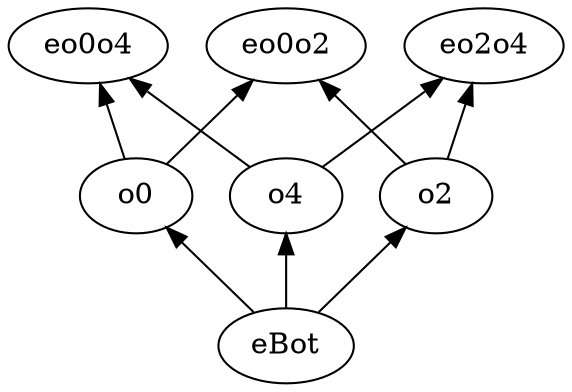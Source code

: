 strict digraph crown_s {
	rankdir=BT
	eo0o4
	eBot
	o0
	o2
	eo2o4
	eo0o2
	o4
	o0 -> eo0o4
	o4 -> eo0o4
	eBot -> o0
	eBot -> o2
	o2 -> eo2o4
	o4 -> eo2o4
	o0 -> eo0o2
	o2 -> eo0o2
	eBot -> o4
}
